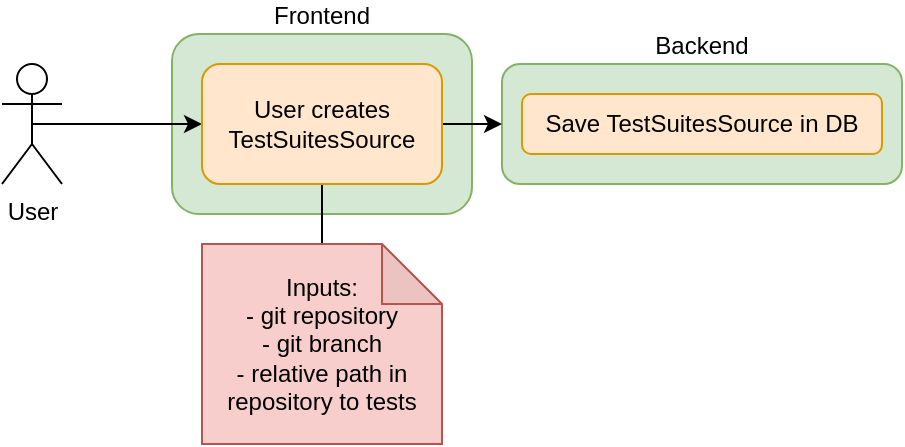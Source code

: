<mxfile version="20.2.3" type="github" pages="3">
  <diagram id="DusGduxuzFebuArbpg9_" name="TestSuitesSource">
    <mxGraphModel dx="1185" dy="614" grid="1" gridSize="10" guides="1" tooltips="1" connect="1" arrows="1" fold="1" page="1" pageScale="1" pageWidth="850" pageHeight="1100" math="0" shadow="0">
      <root>
        <mxCell id="0" />
        <mxCell id="1" parent="0" />
        <mxCell id="SbZlyKQb2ZSINrOsMYrD-37" value="Frontend" style="rounded=1;whiteSpace=wrap;html=1;fillColor=#d5e8d4;strokeColor=#82b366;labelPosition=center;verticalLabelPosition=top;align=center;verticalAlign=bottom;" vertex="1" parent="1">
          <mxGeometry x="125" y="35" width="150" height="90" as="geometry" />
        </mxCell>
        <mxCell id="SbZlyKQb2ZSINrOsMYrD-5" style="edgeStyle=orthogonalEdgeStyle;rounded=0;orthogonalLoop=1;jettySize=auto;html=1;exitX=0.5;exitY=0.5;exitDx=0;exitDy=0;exitPerimeter=0;entryX=0;entryY=0.5;entryDx=0;entryDy=0;" edge="1" parent="1" source="SbZlyKQb2ZSINrOsMYrD-1" target="SbZlyKQb2ZSINrOsMYrD-4">
          <mxGeometry relative="1" as="geometry" />
        </mxCell>
        <mxCell id="SbZlyKQb2ZSINrOsMYrD-1" value="User" style="shape=umlActor;verticalLabelPosition=bottom;verticalAlign=top;html=1;outlineConnect=0;" vertex="1" parent="1">
          <mxGeometry x="40" y="50" width="30" height="60" as="geometry" />
        </mxCell>
        <mxCell id="SbZlyKQb2ZSINrOsMYrD-3" value="Backend" style="rounded=1;whiteSpace=wrap;html=1;fillColor=#d5e8d4;strokeColor=#82b366;labelPosition=center;verticalLabelPosition=top;align=center;verticalAlign=bottom;" vertex="1" parent="1">
          <mxGeometry x="290" y="50" width="200" height="60" as="geometry" />
        </mxCell>
        <mxCell id="SbZlyKQb2ZSINrOsMYrD-7" style="edgeStyle=orthogonalEdgeStyle;rounded=0;orthogonalLoop=1;jettySize=auto;html=1;exitX=0.5;exitY=1;exitDx=0;exitDy=0;entryX=0.5;entryY=0;entryDx=0;entryDy=0;entryPerimeter=0;endArrow=none;endFill=0;" edge="1" parent="1" source="SbZlyKQb2ZSINrOsMYrD-4" target="SbZlyKQb2ZSINrOsMYrD-6">
          <mxGeometry relative="1" as="geometry" />
        </mxCell>
        <mxCell id="SbZlyKQb2ZSINrOsMYrD-9" style="edgeStyle=orthogonalEdgeStyle;rounded=0;orthogonalLoop=1;jettySize=auto;html=1;exitX=1;exitY=0.5;exitDx=0;exitDy=0;entryX=0;entryY=0.5;entryDx=0;entryDy=0;endArrow=classic;endFill=1;" edge="1" parent="1" source="SbZlyKQb2ZSINrOsMYrD-4" target="SbZlyKQb2ZSINrOsMYrD-3">
          <mxGeometry relative="1" as="geometry" />
        </mxCell>
        <mxCell id="SbZlyKQb2ZSINrOsMYrD-4" value="User creates TestSuitesSource" style="rounded=1;whiteSpace=wrap;html=1;fillColor=#ffe6cc;strokeColor=#d79b00;" vertex="1" parent="1">
          <mxGeometry x="140" y="50" width="120" height="60" as="geometry" />
        </mxCell>
        <mxCell id="SbZlyKQb2ZSINrOsMYrD-6" value="Inputs:&lt;br&gt;- git repository&lt;br&gt;- git branch&lt;br&gt;- relative path in repository to tests" style="shape=note;whiteSpace=wrap;html=1;backgroundOutline=1;darkOpacity=0.05;fillColor=#f8cecc;strokeColor=#b85450;" vertex="1" parent="1">
          <mxGeometry x="140" y="140" width="120" height="100" as="geometry" />
        </mxCell>
        <mxCell id="SbZlyKQb2ZSINrOsMYrD-8" value="Save TestSuitesSource in DB" style="rounded=1;whiteSpace=wrap;html=1;fillColor=#ffe6cc;strokeColor=#d79b00;" vertex="1" parent="1">
          <mxGeometry x="300" y="65" width="180" height="30" as="geometry" />
        </mxCell>
      </root>
    </mxGraphModel>
  </diagram>
  <diagram id="_gnJ4GAD-FqQd7wwLsJB" name="Fetch test suites">
    <mxGraphModel dx="1422" dy="737" grid="1" gridSize="10" guides="1" tooltips="1" connect="1" arrows="1" fold="1" page="1" pageScale="1" pageWidth="850" pageHeight="1100" math="0" shadow="0">
      <root>
        <mxCell id="0" />
        <mxCell id="1" parent="0" />
        <mxCell id="CG05eyDdkbELm0idpoyh-1" value="Backend" style="rounded=1;whiteSpace=wrap;html=1;fillColor=#d5e8d4;strokeColor=#82b366;labelPosition=center;verticalLabelPosition=top;align=center;verticalAlign=bottom;" vertex="1" parent="1">
          <mxGeometry x="30" y="70" width="200" height="60" as="geometry" />
        </mxCell>
        <mxCell id="CG05eyDdkbELm0idpoyh-2" value="New tests" style="edgeStyle=orthogonalEdgeStyle;rounded=0;orthogonalLoop=1;jettySize=auto;html=1;exitX=0.25;exitY=0;exitDx=0;exitDy=0;entryX=0.75;entryY=0;entryDx=0;entryDy=0;endArrow=classic;endFill=1;" edge="1" parent="1" source="CG05eyDdkbELm0idpoyh-3" target="CG05eyDdkbELm0idpoyh-1">
          <mxGeometry x="0.0" y="10" relative="1" as="geometry">
            <mxPoint as="offset" />
            <Array as="points">
              <mxPoint x="350" y="30" />
              <mxPoint x="180" y="30" />
            </Array>
          </mxGeometry>
        </mxCell>
        <mxCell id="CG05eyDdkbELm0idpoyh-3" value="Preprocessor" style="rounded=1;whiteSpace=wrap;html=1;labelPosition=center;verticalLabelPosition=top;align=center;verticalAlign=bottom;fillColor=#d5e8d4;strokeColor=#82b366;" vertex="1" parent="1">
          <mxGeometry x="300" y="70" width="200" height="60" as="geometry" />
        </mxCell>
        <mxCell id="CG05eyDdkbELm0idpoyh-4" value="&amp;nbsp; &amp;nbsp;Fetching all TestSutiesSources" style="endArrow=classic;html=1;rounded=0;entryX=0.25;entryY=1;entryDx=0;entryDy=0;exitX=0.75;exitY=1;exitDx=0;exitDy=0;" edge="1" parent="1">
          <mxGeometry x="-0.037" y="10" width="50" height="50" relative="1" as="geometry">
            <mxPoint x="180" y="130" as="sourcePoint" />
            <mxPoint x="350" y="130" as="targetPoint" />
            <mxPoint as="offset" />
            <Array as="points">
              <mxPoint x="180" y="180" />
              <mxPoint x="350" y="180" />
            </Array>
          </mxGeometry>
        </mxCell>
        <mxCell id="CG05eyDdkbELm0idpoyh-5" value="Clone the repo and discover tests" style="rounded=1;whiteSpace=wrap;html=1;fillColor=#ffe6cc;strokeColor=#d79b00;" vertex="1" parent="1">
          <mxGeometry x="305" y="80" width="190" height="40" as="geometry" />
        </mxCell>
        <mxCell id="CG05eyDdkbELm0idpoyh-6" value="Periodically trigger" style="ellipse;shape=cloud;whiteSpace=wrap;html=1;fillColor=#fff2cc;strokeColor=#d6b656;" vertex="1" parent="1">
          <mxGeometry x="40" y="80" width="180" height="40" as="geometry" />
        </mxCell>
      </root>
    </mxGraphModel>
  </diagram>
  <diagram id="5kEFU4PwqvbWLSoEA5RZ" name="New run">
    <mxGraphModel dx="1422" dy="737" grid="1" gridSize="10" guides="1" tooltips="1" connect="1" arrows="1" fold="1" page="1" pageScale="1" pageWidth="850" pageHeight="1100" math="0" shadow="0">
      <root>
        <mxCell id="0" />
        <mxCell id="1" parent="0" />
        <mxCell id="M_xkmyZ5dm_u-NmN4iCo-13" style="edgeStyle=orthogonalEdgeStyle;rounded=0;orthogonalLoop=1;jettySize=auto;html=1;exitX=0.5;exitY=0.5;exitDx=0;exitDy=0;exitPerimeter=0;entryX=0;entryY=0.5;entryDx=0;entryDy=0;startArrow=none;startFill=0;endArrow=classic;endFill=1;" edge="1" parent="1" source="M_xkmyZ5dm_u-NmN4iCo-1" target="M_xkmyZ5dm_u-NmN4iCo-2">
          <mxGeometry relative="1" as="geometry">
            <Array as="points">
              <mxPoint x="110" y="60" />
              <mxPoint x="110" y="60" />
            </Array>
          </mxGeometry>
        </mxCell>
        <mxCell id="M_xkmyZ5dm_u-NmN4iCo-1" value="User" style="shape=umlActor;verticalLabelPosition=bottom;verticalAlign=top;html=1;outlineConnect=0;" vertex="1" parent="1">
          <mxGeometry x="40" y="30" width="30" height="60" as="geometry" />
        </mxCell>
        <mxCell id="M_xkmyZ5dm_u-NmN4iCo-2" value="Frontend" style="rounded=1;whiteSpace=wrap;html=1;labelPosition=center;verticalLabelPosition=top;align=center;verticalAlign=bottom;fillColor=#d5e8d4;strokeColor=#82b366;" vertex="1" parent="1">
          <mxGeometry x="160" y="40" width="140" height="40" as="geometry" />
        </mxCell>
        <mxCell id="M_xkmyZ5dm_u-NmN4iCo-3" style="edgeStyle=orthogonalEdgeStyle;rounded=0;orthogonalLoop=1;jettySize=auto;html=1;exitX=1;exitY=0.5;exitDx=0;exitDy=0;entryX=0;entryY=0.5;entryDx=0;entryDy=0;startArrow=none;startFill=0;endArrow=classic;endFill=1;" edge="1" parent="1" source="M_xkmyZ5dm_u-NmN4iCo-4" target="M_xkmyZ5dm_u-NmN4iCo-10">
          <mxGeometry relative="1" as="geometry" />
        </mxCell>
        <mxCell id="M_xkmyZ5dm_u-NmN4iCo-4" value="Backend" style="rounded=1;whiteSpace=wrap;html=1;fillColor=#d5e8d4;strokeColor=#82b366;labelPosition=center;verticalLabelPosition=top;align=center;verticalAlign=bottom;" vertex="1" parent="1">
          <mxGeometry x="345" y="40" width="140" height="40" as="geometry" />
        </mxCell>
        <mxCell id="M_xkmyZ5dm_u-NmN4iCo-5" value="Prepare execution" style="rounded=1;whiteSpace=wrap;html=1;fillColor=#ffe6cc;strokeColor=#d79b00;" vertex="1" parent="1">
          <mxGeometry x="355" y="45" width="120" height="30" as="geometry" />
        </mxCell>
        <mxCell id="M_xkmyZ5dm_u-NmN4iCo-8" style="edgeStyle=orthogonalEdgeStyle;rounded=0;orthogonalLoop=1;jettySize=auto;html=1;exitX=1;exitY=0.5;exitDx=0;exitDy=0;entryX=0;entryY=0.5;entryDx=0;entryDy=0;startArrow=none;startFill=0;endArrow=classic;endFill=1;" edge="1" parent="1" target="M_xkmyZ5dm_u-NmN4iCo-4" source="M_xkmyZ5dm_u-NmN4iCo-2">
          <mxGeometry relative="1" as="geometry">
            <mxPoint x="370" y="210" as="sourcePoint" />
          </mxGeometry>
        </mxCell>
        <mxCell id="M_xkmyZ5dm_u-NmN4iCo-10" value="Orchestrator" style="rounded=1;whiteSpace=wrap;html=1;labelPosition=center;verticalLabelPosition=top;align=center;verticalAlign=bottom;fillColor=#d5e8d4;strokeColor=#82b366;" vertex="1" parent="1">
          <mxGeometry x="540" y="40" width="140" height="40" as="geometry" />
        </mxCell>
        <mxCell id="M_xkmyZ5dm_u-NmN4iCo-11" value="Initialize agents" style="rounded=1;whiteSpace=wrap;html=1;fillColor=#ffe6cc;strokeColor=#d79b00;" vertex="1" parent="1">
          <mxGeometry x="550" y="45" width="120" height="30" as="geometry" />
        </mxCell>
        <mxCell id="M_xkmyZ5dm_u-NmN4iCo-14" value="Trigger a new run" style="rounded=1;whiteSpace=wrap;html=1;fillColor=#ffe6cc;strokeColor=#d79b00;" vertex="1" parent="1">
          <mxGeometry x="170" y="45" width="120" height="30" as="geometry" />
        </mxCell>
        <mxCell id="M_xkmyZ5dm_u-NmN4iCo-17" style="edgeStyle=orthogonalEdgeStyle;rounded=0;orthogonalLoop=1;jettySize=auto;html=1;exitX=0.5;exitY=0;exitDx=0;exitDy=0;exitPerimeter=0;startArrow=none;startFill=0;endArrow=classic;endFill=1;" edge="1" parent="1" source="M_xkmyZ5dm_u-NmN4iCo-16">
          <mxGeometry relative="1" as="geometry">
            <mxPoint x="110" y="60" as="targetPoint" />
          </mxGeometry>
        </mxCell>
        <mxCell id="M_xkmyZ5dm_u-NmN4iCo-16" value="Select:&lt;br&gt;- evaluated tool&lt;br&gt;- test suites" style="shape=note;whiteSpace=wrap;html=1;backgroundOutline=1;darkOpacity=0.05;fillColor=#f8cecc;strokeColor=#b85450;" vertex="1" parent="1">
          <mxGeometry x="60" y="120" width="100" height="90" as="geometry" />
        </mxCell>
      </root>
    </mxGraphModel>
  </diagram>
</mxfile>
